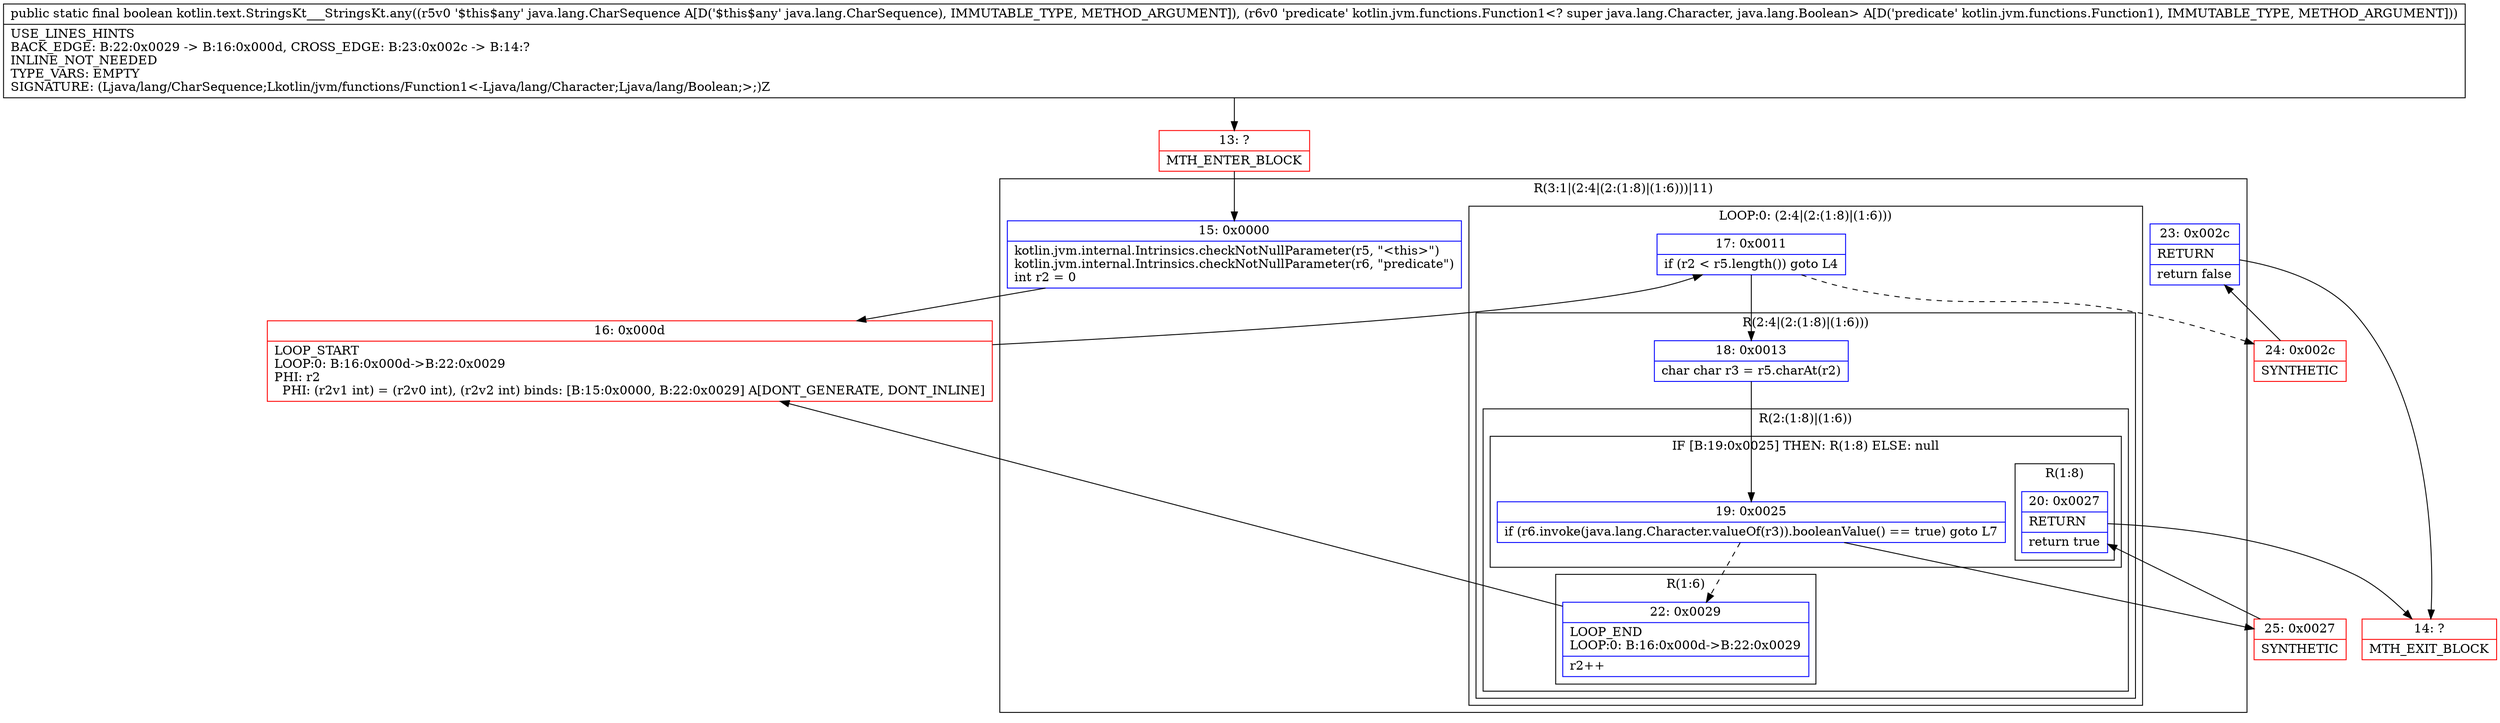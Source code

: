 digraph "CFG forkotlin.text.StringsKt___StringsKt.any(Ljava\/lang\/CharSequence;Lkotlin\/jvm\/functions\/Function1;)Z" {
subgraph cluster_Region_1991303723 {
label = "R(3:1|(2:4|(2:(1:8)|(1:6)))|11)";
node [shape=record,color=blue];
Node_15 [shape=record,label="{15\:\ 0x0000|kotlin.jvm.internal.Intrinsics.checkNotNullParameter(r5, \"\<this\>\")\lkotlin.jvm.internal.Intrinsics.checkNotNullParameter(r6, \"predicate\")\lint r2 = 0\l}"];
subgraph cluster_LoopRegion_2135979827 {
label = "LOOP:0: (2:4|(2:(1:8)|(1:6)))";
node [shape=record,color=blue];
Node_17 [shape=record,label="{17\:\ 0x0011|if (r2 \< r5.length()) goto L4\l}"];
subgraph cluster_Region_1026692421 {
label = "R(2:4|(2:(1:8)|(1:6)))";
node [shape=record,color=blue];
Node_18 [shape=record,label="{18\:\ 0x0013|char char r3 = r5.charAt(r2)\l}"];
subgraph cluster_Region_1153149592 {
label = "R(2:(1:8)|(1:6))";
node [shape=record,color=blue];
subgraph cluster_IfRegion_1281497458 {
label = "IF [B:19:0x0025] THEN: R(1:8) ELSE: null";
node [shape=record,color=blue];
Node_19 [shape=record,label="{19\:\ 0x0025|if (r6.invoke(java.lang.Character.valueOf(r3)).booleanValue() == true) goto L7\l}"];
subgraph cluster_Region_1291278583 {
label = "R(1:8)";
node [shape=record,color=blue];
Node_20 [shape=record,label="{20\:\ 0x0027|RETURN\l|return true\l}"];
}
}
subgraph cluster_Region_1928073397 {
label = "R(1:6)";
node [shape=record,color=blue];
Node_22 [shape=record,label="{22\:\ 0x0029|LOOP_END\lLOOP:0: B:16:0x000d\-\>B:22:0x0029\l|r2++\l}"];
}
}
}
}
Node_23 [shape=record,label="{23\:\ 0x002c|RETURN\l|return false\l}"];
}
Node_13 [shape=record,color=red,label="{13\:\ ?|MTH_ENTER_BLOCK\l}"];
Node_16 [shape=record,color=red,label="{16\:\ 0x000d|LOOP_START\lLOOP:0: B:16:0x000d\-\>B:22:0x0029\lPHI: r2 \l  PHI: (r2v1 int) = (r2v0 int), (r2v2 int) binds: [B:15:0x0000, B:22:0x0029] A[DONT_GENERATE, DONT_INLINE]\l}"];
Node_25 [shape=record,color=red,label="{25\:\ 0x0027|SYNTHETIC\l}"];
Node_14 [shape=record,color=red,label="{14\:\ ?|MTH_EXIT_BLOCK\l}"];
Node_24 [shape=record,color=red,label="{24\:\ 0x002c|SYNTHETIC\l}"];
MethodNode[shape=record,label="{public static final boolean kotlin.text.StringsKt___StringsKt.any((r5v0 '$this$any' java.lang.CharSequence A[D('$this$any' java.lang.CharSequence), IMMUTABLE_TYPE, METHOD_ARGUMENT]), (r6v0 'predicate' kotlin.jvm.functions.Function1\<? super java.lang.Character, java.lang.Boolean\> A[D('predicate' kotlin.jvm.functions.Function1), IMMUTABLE_TYPE, METHOD_ARGUMENT]))  | USE_LINES_HINTS\lBACK_EDGE: B:22:0x0029 \-\> B:16:0x000d, CROSS_EDGE: B:23:0x002c \-\> B:14:?\lINLINE_NOT_NEEDED\lTYPE_VARS: EMPTY\lSIGNATURE: (Ljava\/lang\/CharSequence;Lkotlin\/jvm\/functions\/Function1\<\-Ljava\/lang\/Character;Ljava\/lang\/Boolean;\>;)Z\l}"];
MethodNode -> Node_13;Node_15 -> Node_16;
Node_17 -> Node_18;
Node_17 -> Node_24[style=dashed];
Node_18 -> Node_19;
Node_19 -> Node_22[style=dashed];
Node_19 -> Node_25;
Node_20 -> Node_14;
Node_22 -> Node_16;
Node_23 -> Node_14;
Node_13 -> Node_15;
Node_16 -> Node_17;
Node_25 -> Node_20;
Node_24 -> Node_23;
}

